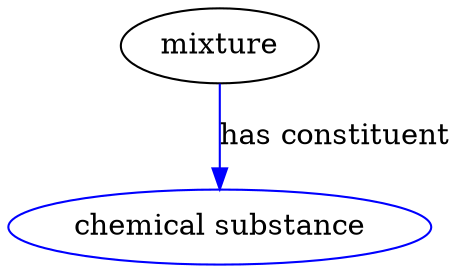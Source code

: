 digraph {
	graph [bb="0,0,212.39,123"];
	node [label="\N"];
	mixture	[height=0.5,
		label=mixture,
		pos="101.39,105",
		width=1.3179];
	"has constituent"	[color=blue,
		height=0.5,
		label="chemical substance",
		pos="101.39,18",
		width=2.8164];
	mixture -> "has constituent"	[color=blue,
		label="has constituent",
		lp="156.89,61.5",
		pos="e,101.39,36.175 101.39,86.799 101.39,75.163 101.39,59.548 101.39,46.237",
		style=solid];
}
